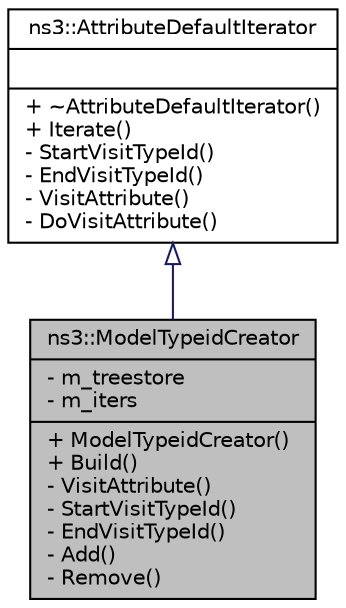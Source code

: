 digraph "ns3::ModelTypeidCreator"
{
  edge [fontname="Helvetica",fontsize="10",labelfontname="Helvetica",labelfontsize="10"];
  node [fontname="Helvetica",fontsize="10",shape=record];
  Node1 [label="{ns3::ModelTypeidCreator\n|- m_treestore\l- m_iters\l|+ ModelTypeidCreator()\l+ Build()\l- VisitAttribute()\l- StartVisitTypeId()\l- EndVisitTypeId()\l- Add()\l- Remove()\l}",height=0.2,width=0.4,color="black", fillcolor="grey75", style="filled", fontcolor="black"];
  Node2 -> Node1 [dir="back",color="midnightblue",fontsize="10",style="solid",arrowtail="onormal"];
  Node2 [label="{ns3::AttributeDefaultIterator\n||+ ~AttributeDefaultIterator()\l+ Iterate()\l- StartVisitTypeId()\l- EndVisitTypeId()\l- VisitAttribute()\l- DoVisitAttribute()\l}",height=0.2,width=0.4,color="black", fillcolor="white", style="filled",URL="$d8/d40/classns3_1_1AttributeDefaultIterator.html"];
}
